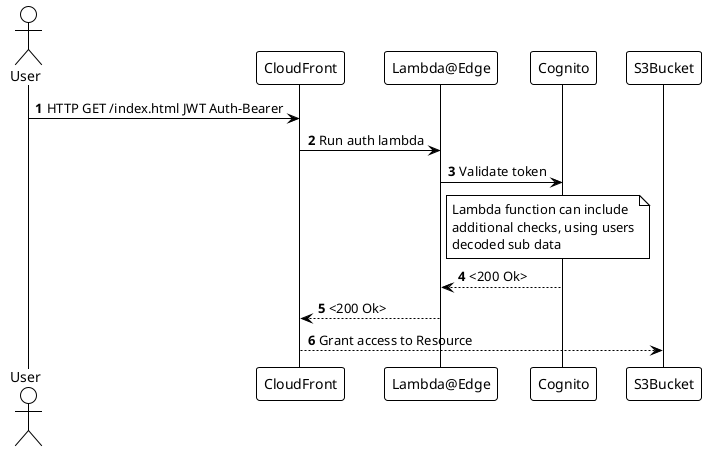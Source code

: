 @startuml
!theme plain
autonumber

actor User
participant CloudFront
participant Lambda@Edge
participant Cognito
participant S3Bucket

User -> CloudFront: HTTP GET /index.html JWT Auth-Bearer
CloudFront -> Lambda@Edge: Run auth lambda
Lambda@Edge -> Cognito: Validate token
note right of Lambda@Edge
Lambda function can include
additional checks, using users
decoded sub data
end note
Cognito --> Lambda@Edge: <200 Ok>
Lambda@Edge --> CloudFront: <200 Ok>
CloudFront --> S3Bucket: Grant access to Resource
@enduml